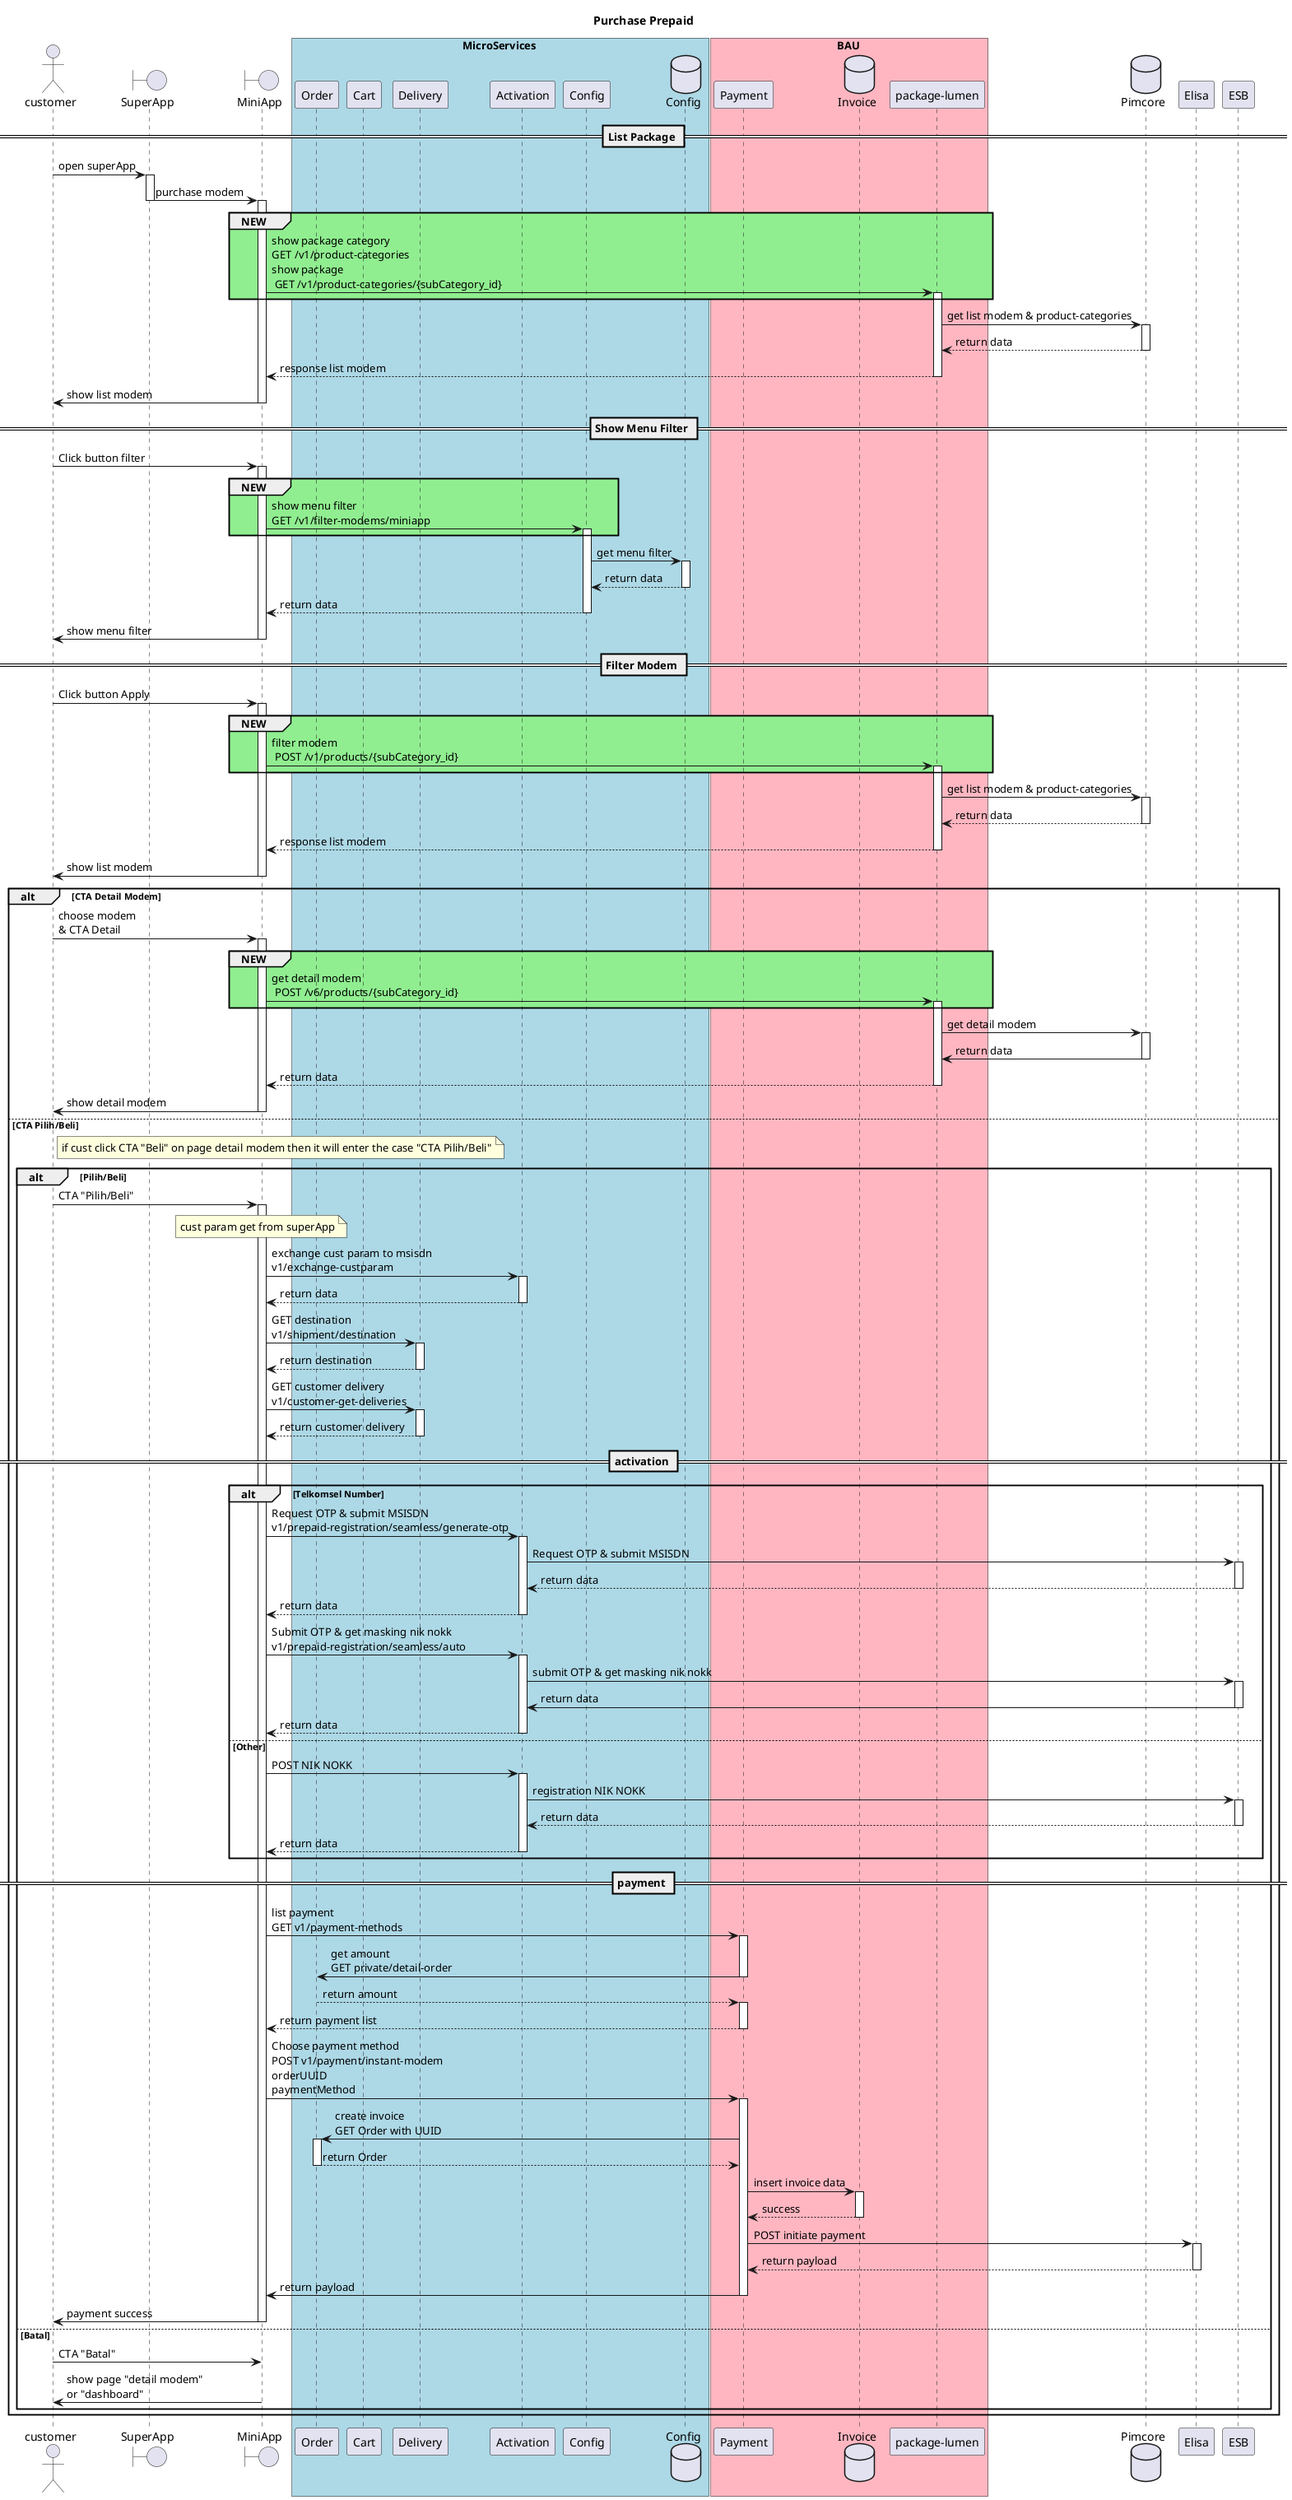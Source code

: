 @startuml Checkout
title Purchase Prepaid

actor customer as cust
boundary "SuperApp" as superApp
boundary "MiniApp" as miniApp
box MicroServices #LightBlue
participant "Order" as msOrder
participant "Cart" as msCart
participant "Delivery" as msDelivery
participant "Activation" as msActivation
participant "Config" as Config
database "Config" as DBPConfig

end box
box BAU #LightPink
participant "Payment" as bauPayment
database "Invoice" as invoice
participant "package-lumen" as Package
end box
database "Pimcore" as DBPimcore
participant "Elisa" as elisa
participant "ESB" as ESB

== List Package ==
cust-> superApp ++: open superApp
superApp->miniApp--++: purchase modem
group #LightGreen NEW
    miniApp -> Package ++ : show package category\nGET /v1/product-categories\nshow package \n GET /v1/product-categories/{subCategory_id}
end
Package -> DBPimcore ++: get list modem & product-categories
DBPimcore --> Package --: return data
Package --> miniApp -- : response list modem
miniApp -> cust --: show list modem

== Show Menu Filter ==

cust -> miniApp ++: Click button filter
group #LightGreen NEW
    miniApp -> Config ++ : show menu filter \nGET /v1/filter-modems/miniapp
end
Config -> DBPConfig ++ : get menu filter
DBPConfig --> Config -- : return data
Config --> miniApp --: return data
miniApp -> cust --: show menu filter

== Filter Modem ==
cust -> miniApp ++: Click button Apply
group #LightGreen NEW
    miniApp -> Package ++ : filter modem\n POST /v1/products/{subCategory_id}
end
Package -> DBPimcore ++: get list modem & product-categories
DBPimcore --> Package --: return data
Package --> miniApp -- : response list modem
miniApp -> cust --: show list modem  

alt CTA Detail Modem
    cust->miniApp++: choose modem \n& CTA Detail
    group #LightGreen NEW
    miniApp->Package++: get detail modem\n POST /v6/products/{subCategory_id}
    end
    Package->DBPimcore++: get detail modem
    DBPimcore->Package--:return data
    Package-->miniApp--:return data
    miniApp->cust--: show detail modem
else CTA Pilih/Beli
' == Purchase Prepaid ==
    note right cust
        if cust click CTA "Beli" on page detail modem then it will enter the case "CTA Pilih/Beli"
    end note
    alt Pilih/Beli
        cust->miniApp ++: CTA "Pilih/Beli"
            note over miniApp
               cust param get from superApp
            end note
            miniApp->msActivation++ :exchange cust param to msisdn\nv1/exchange-custparam
            msActivation-->miniApp --: return data
            miniApp -> msDelivery ++: GET destination\nv1/shipment/destination
            msDelivery --> miniApp -- : return destination
            miniApp->msDelivery++: GET customer delivery\nv1/customer-get-deliveries
            msDelivery-->miniApp--:return customer delivery
        == activation ==
        alt Telkomsel Number
            miniApp-> msActivation++: Request OTP & submit MSISDN \nv1/prepaid-registration/seamless/generate-otp
            msActivation->ESB++: Request OTP & submit MSISDN
            ESB-->msActivation--: return data
            msActivation-->miniApp--: return data
            miniApp->msActivation++: Submit OTP & get masking nik nokk\nv1/prepaid-registration/seamless/auto
            msActivation->ESB ++: submit OTP & get masking nik nokk
            ESB -> msActivation --: return data
            msActivation-->miniApp--: return data
        else Other
            miniApp->msActivation++:POST NIK NOKK
            msActivation->ESB++:registration NIK NOKK
            ESB-->msActivation--: return data
            msActivation-->miniApp--: return data
        end
        == payment ==
        miniApp->bauPayment++:list payment\nGET v1/payment-methods
        bauPayment->msOrder--: get amount\nGET private/detail-order
        msOrder-->bauPayment--++:return amount
        bauPayment-->miniApp--: return payment list
        miniApp->bauPayment++:Choose payment method\nPOST v1/payment/instant-modem\norderUUID\npaymentMethod
        bauPayment->msOrder++:create invoice\nGET Order with UUID
        msOrder-->bauPayment--: return Order
        bauPayment->invoice++: insert invoice data
        invoice-->bauPayment--: success
        bauPayment->elisa++: POST initiate payment
        elisa-->bauPayment--: return payload
        bauPayment->miniApp--:return payload
        miniApp->cust--:payment success
    else Batal
        cust->miniApp : CTA "Batal"
        miniApp->cust--: show page "detail modem" \nor "dashboard"

    end
end
@enduml